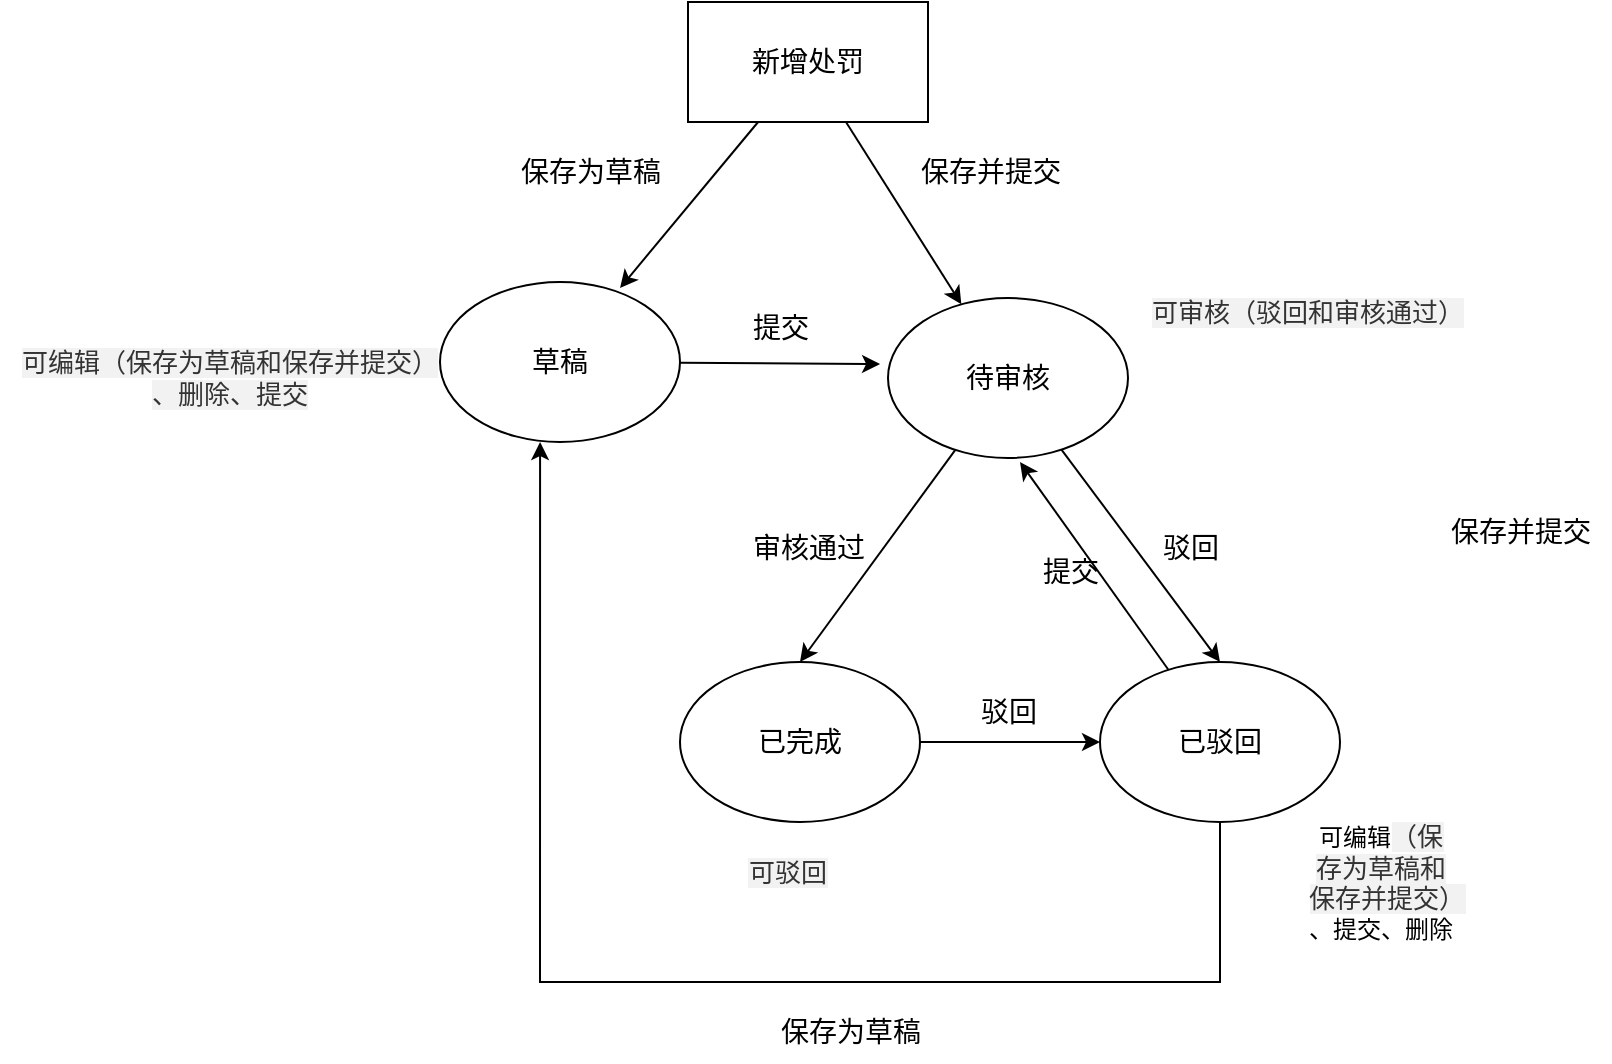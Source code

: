 <mxfile version="24.3.1" type="github">
  <diagram name="第 1 页" id="p_8bD9LJBNQMMYbtDEOI">
    <mxGraphModel dx="1434" dy="746" grid="1" gridSize="10" guides="1" tooltips="1" connect="1" arrows="1" fold="1" page="1" pageScale="1" pageWidth="827" pageHeight="1169" math="0" shadow="0">
      <root>
        <mxCell id="0" />
        <mxCell id="1" parent="0" />
        <mxCell id="-ruwcqV90Up8UHWm4ljY-1" value="草稿" style="ellipse;whiteSpace=wrap;html=1;fontSize=14;" parent="1" vertex="1">
          <mxGeometry x="230" y="260" width="120" height="80" as="geometry" />
        </mxCell>
        <mxCell id="-ruwcqV90Up8UHWm4ljY-7" style="rounded=0;orthogonalLoop=1;jettySize=auto;html=1;fontFamily=Helvetica;fontSize=12;fontColor=default;autosize=1;resizable=0;" parent="1" source="-ruwcqV90Up8UHWm4ljY-2" target="-ruwcqV90Up8UHWm4ljY-3" edge="1">
          <mxGeometry relative="1" as="geometry" />
        </mxCell>
        <mxCell id="-ruwcqV90Up8UHWm4ljY-2" value="新增处罚" style="rounded=0;whiteSpace=wrap;html=1;fontSize=14;" parent="1" vertex="1">
          <mxGeometry x="354" y="120" width="120" height="60" as="geometry" />
        </mxCell>
        <mxCell id="-ruwcqV90Up8UHWm4ljY-15" style="edgeStyle=none;rounded=0;orthogonalLoop=1;jettySize=auto;html=1;entryX=0.5;entryY=0;entryDx=0;entryDy=0;strokeColor=default;align=center;verticalAlign=middle;fontFamily=Helvetica;fontSize=12;fontColor=default;labelBackgroundColor=default;autosize=1;resizable=0;endArrow=classic;" parent="1" source="-ruwcqV90Up8UHWm4ljY-3" target="-ruwcqV90Up8UHWm4ljY-12" edge="1">
          <mxGeometry relative="1" as="geometry" />
        </mxCell>
        <mxCell id="-ruwcqV90Up8UHWm4ljY-16" style="edgeStyle=none;rounded=0;orthogonalLoop=1;jettySize=auto;html=1;entryX=0.5;entryY=0;entryDx=0;entryDy=0;strokeColor=default;align=center;verticalAlign=middle;fontFamily=Helvetica;fontSize=12;fontColor=default;labelBackgroundColor=default;autosize=1;resizable=0;endArrow=classic;" parent="1" source="-ruwcqV90Up8UHWm4ljY-3" target="-ruwcqV90Up8UHWm4ljY-13" edge="1">
          <mxGeometry relative="1" as="geometry" />
        </mxCell>
        <mxCell id="-ruwcqV90Up8UHWm4ljY-3" value="待审核" style="ellipse;whiteSpace=wrap;html=1;fontSize=14;" parent="1" vertex="1">
          <mxGeometry x="454" y="268" width="120" height="80" as="geometry" />
        </mxCell>
        <mxCell id="-ruwcqV90Up8UHWm4ljY-5" style="rounded=0;orthogonalLoop=1;jettySize=auto;html=1;entryX=0.75;entryY=0.038;entryDx=0;entryDy=0;entryPerimeter=0;fontFamily=Helvetica;fontSize=12;fontColor=default;autosize=1;resizable=0;" parent="1" source="-ruwcqV90Up8UHWm4ljY-2" target="-ruwcqV90Up8UHWm4ljY-1" edge="1">
          <mxGeometry relative="1" as="geometry" />
        </mxCell>
        <mxCell id="-ruwcqV90Up8UHWm4ljY-6" value="&lt;font style=&quot;font-size: 14px;&quot;&gt;保存为草稿&lt;/font&gt;" style="text;html=1;align=center;verticalAlign=middle;resizable=0;points=[];autosize=1;strokeColor=none;fillColor=none;fontFamily=Helvetica;fontSize=12;fontColor=default;" parent="1" vertex="1">
          <mxGeometry x="260" y="190" width="90" height="30" as="geometry" />
        </mxCell>
        <mxCell id="-ruwcqV90Up8UHWm4ljY-8" value="&lt;font style=&quot;font-size: 14px;&quot;&gt;保存并提交&lt;/font&gt;" style="text;html=1;align=center;verticalAlign=middle;resizable=0;points=[];autosize=1;strokeColor=none;fillColor=none;fontFamily=Helvetica;fontSize=12;fontColor=default;labelBackgroundColor=default;" parent="1" vertex="1">
          <mxGeometry x="460" y="190" width="90" height="30" as="geometry" />
        </mxCell>
        <mxCell id="-ruwcqV90Up8UHWm4ljY-9" style="edgeStyle=none;rounded=0;orthogonalLoop=1;jettySize=auto;html=1;entryX=-0.033;entryY=0.413;entryDx=0;entryDy=0;entryPerimeter=0;strokeColor=default;align=center;verticalAlign=middle;fontFamily=Helvetica;fontSize=12;fontColor=default;labelBackgroundColor=default;autosize=1;resizable=0;endArrow=classic;" parent="1" source="-ruwcqV90Up8UHWm4ljY-1" target="-ruwcqV90Up8UHWm4ljY-3" edge="1">
          <mxGeometry relative="1" as="geometry" />
        </mxCell>
        <mxCell id="-ruwcqV90Up8UHWm4ljY-10" value="&lt;font style=&quot;font-size: 14px;&quot;&gt;提交&lt;/font&gt;" style="text;html=1;align=center;verticalAlign=middle;resizable=0;points=[];autosize=1;strokeColor=none;fillColor=none;fontFamily=Helvetica;fontSize=12;fontColor=default;labelBackgroundColor=default;" parent="1" vertex="1">
          <mxGeometry x="375" y="268" width="50" height="30" as="geometry" />
        </mxCell>
        <mxCell id="-ruwcqV90Up8UHWm4ljY-17" value="" style="edgeStyle=none;rounded=0;orthogonalLoop=1;jettySize=auto;html=1;strokeColor=default;align=center;verticalAlign=middle;fontFamily=Helvetica;fontSize=12;fontColor=default;labelBackgroundColor=default;autosize=1;resizable=0;endArrow=classic;" parent="1" source="-ruwcqV90Up8UHWm4ljY-12" target="-ruwcqV90Up8UHWm4ljY-13" edge="1">
          <mxGeometry relative="1" as="geometry" />
        </mxCell>
        <mxCell id="-ruwcqV90Up8UHWm4ljY-12" value="已完成" style="ellipse;whiteSpace=wrap;html=1;fontSize=14;" parent="1" vertex="1">
          <mxGeometry x="350" y="450" width="120" height="80" as="geometry" />
        </mxCell>
        <mxCell id="-ruwcqV90Up8UHWm4ljY-20" style="edgeStyle=orthogonalEdgeStyle;rounded=0;orthogonalLoop=1;jettySize=auto;html=1;strokeColor=default;align=center;verticalAlign=middle;fontFamily=Helvetica;fontSize=12;fontColor=default;labelBackgroundColor=default;autosize=1;resizable=0;endArrow=classic;entryX=1;entryY=0.5;entryDx=0;entryDy=0;" parent="1" edge="1">
          <mxGeometry relative="1" as="geometry">
            <Array as="points">
              <mxPoint x="740" y="490" />
              <mxPoint x="740" y="306" />
              <mxPoint x="610" y="306" />
            </Array>
            <mxPoint x="580" y="306" as="targetPoint" />
          </mxGeometry>
        </mxCell>
        <mxCell id="-ruwcqV90Up8UHWm4ljY-13" value="已驳回" style="ellipse;whiteSpace=wrap;html=1;fontSize=14;" parent="1" vertex="1">
          <mxGeometry x="560" y="450" width="120" height="80" as="geometry" />
        </mxCell>
        <mxCell id="-ruwcqV90Up8UHWm4ljY-18" value="&lt;font style=&quot;font-size: 14px;&quot;&gt;审核通过&lt;/font&gt;" style="text;html=1;align=center;verticalAlign=middle;resizable=0;points=[];autosize=1;strokeColor=none;fillColor=none;fontFamily=Helvetica;fontSize=12;fontColor=default;labelBackgroundColor=default;" parent="1" vertex="1">
          <mxGeometry x="374" y="378" width="80" height="30" as="geometry" />
        </mxCell>
        <mxCell id="-ruwcqV90Up8UHWm4ljY-19" value="&lt;span style=&quot;font-size: 14px;&quot;&gt;驳回&lt;/span&gt;" style="text;html=1;align=center;verticalAlign=middle;resizable=0;points=[];autosize=1;strokeColor=none;fillColor=none;fontFamily=Helvetica;fontSize=12;fontColor=default;labelBackgroundColor=default;" parent="1" vertex="1">
          <mxGeometry x="580" y="378" width="50" height="30" as="geometry" />
        </mxCell>
        <mxCell id="-ruwcqV90Up8UHWm4ljY-21" value="&lt;font style=&quot;font-size: 14px;&quot;&gt;保存并提交&lt;/font&gt;" style="text;html=1;align=center;verticalAlign=middle;resizable=0;points=[];autosize=1;strokeColor=none;fillColor=none;fontFamily=Helvetica;fontSize=12;fontColor=default;labelBackgroundColor=default;" parent="1" vertex="1">
          <mxGeometry x="725" y="370" width="90" height="30" as="geometry" />
        </mxCell>
        <mxCell id="-ruwcqV90Up8UHWm4ljY-22" style="edgeStyle=none;rounded=0;orthogonalLoop=1;jettySize=auto;html=1;entryX=0.417;entryY=1;entryDx=0;entryDy=0;entryPerimeter=0;strokeColor=default;align=center;verticalAlign=middle;fontFamily=Helvetica;fontSize=12;fontColor=default;labelBackgroundColor=default;autosize=1;resizable=0;endArrow=classic;" parent="1" source="-ruwcqV90Up8UHWm4ljY-13" target="-ruwcqV90Up8UHWm4ljY-1" edge="1">
          <mxGeometry relative="1" as="geometry">
            <Array as="points">
              <mxPoint x="620" y="610" />
              <mxPoint x="280" y="610" />
            </Array>
          </mxGeometry>
        </mxCell>
        <mxCell id="-ruwcqV90Up8UHWm4ljY-23" value="&lt;font style=&quot;font-size: 14px;&quot;&gt;保存为草稿&lt;/font&gt;" style="text;html=1;align=center;verticalAlign=middle;resizable=0;points=[];autosize=1;strokeColor=none;fillColor=none;fontFamily=Helvetica;fontSize=12;fontColor=default;labelBackgroundColor=default;" parent="1" vertex="1">
          <mxGeometry x="390" y="620" width="90" height="30" as="geometry" />
        </mxCell>
        <mxCell id="-ruwcqV90Up8UHWm4ljY-25" value="&lt;span style=&quot;color: rgb(51, 51, 51); font-family: &amp;quot;Arial Normal&amp;quot;, Arial; font-size: 13px; text-align: left; background-color: rgb(242, 242, 242);&quot;&gt;可编辑（保存为草稿和保存并提交）&lt;/span&gt;&lt;div&gt;&lt;span style=&quot;color: rgb(51, 51, 51); font-family: &amp;quot;Arial Normal&amp;quot;, Arial; font-size: 13px; text-align: left; background-color: rgb(242, 242, 242);&quot;&gt;、删除、提交&lt;/span&gt;&lt;/div&gt;" style="text;html=1;align=center;verticalAlign=middle;whiteSpace=wrap;rounded=0;fontFamily=Helvetica;fontSize=12;fontColor=default;labelBackgroundColor=default;autosize=1;resizable=0;" parent="1" vertex="1">
          <mxGeometry x="10" y="288" width="230" height="40" as="geometry" />
        </mxCell>
        <mxCell id="-ruwcqV90Up8UHWm4ljY-26" value="&lt;span style=&quot;color: rgb(51, 51, 51); font-family: &amp;quot;Arial Normal&amp;quot;, Arial; font-size: 13px; text-align: left; background-color: rgb(242, 242, 242);&quot;&gt;可审核（驳回和审核通过）&lt;/span&gt;" style="text;html=1;align=center;verticalAlign=middle;whiteSpace=wrap;rounded=0;fontFamily=Helvetica;fontSize=12;fontColor=default;labelBackgroundColor=default;autosize=1;resizable=0;" parent="1" vertex="1">
          <mxGeometry x="574" y="260" width="180" height="30" as="geometry" />
        </mxCell>
        <mxCell id="-ruwcqV90Up8UHWm4ljY-27" value="&lt;span style=&quot;color: rgb(51, 51, 51); font-family: &amp;quot;Arial Normal&amp;quot;, Arial; font-size: 13px; text-align: left; background-color: rgb(242, 242, 242);&quot;&gt;可驳回&lt;/span&gt;" style="text;html=1;align=center;verticalAlign=middle;whiteSpace=wrap;rounded=0;fontFamily=Helvetica;fontSize=12;fontColor=default;labelBackgroundColor=default;autosize=1;resizable=0;" parent="1" vertex="1">
          <mxGeometry x="374" y="540" width="60" height="30" as="geometry" />
        </mxCell>
        <mxCell id="-ruwcqV90Up8UHWm4ljY-28" value="&lt;font style=&quot;font-size: 14px;&quot;&gt;驳回&lt;/font&gt;" style="text;html=1;align=center;verticalAlign=middle;resizable=0;points=[];autosize=1;strokeColor=none;fillColor=none;fontFamily=Helvetica;fontSize=12;fontColor=default;labelBackgroundColor=default;" parent="1" vertex="1">
          <mxGeometry x="489" y="460" width="50" height="30" as="geometry" />
        </mxCell>
        <mxCell id="-ruwcqV90Up8UHWm4ljY-29" value="可编辑&lt;span style=&quot;color: rgb(51, 51, 51); font-family: &amp;quot;Arial Normal&amp;quot;, Arial; font-size: 13px; text-align: left; text-wrap: wrap; background-color: rgb(242, 242, 242);&quot;&gt;（保存为草稿和保存并提交）&lt;/span&gt;&lt;div&gt;、提交、删除&lt;/div&gt;" style="text;html=1;align=center;verticalAlign=middle;resizable=0;points=[];autosize=1;strokeColor=none;fillColor=none;fontFamily=Helvetica;fontSize=12;fontColor=default;labelBackgroundColor=default;" parent="1" vertex="1">
          <mxGeometry x="585" y="540" width="230" height="40" as="geometry" />
        </mxCell>
        <mxCell id="88nGcukUzfIFzOMYIkmj-1" value="&lt;font style=&quot;font-size: 14px;&quot;&gt;提交&lt;/font&gt;" style="text;html=1;align=center;verticalAlign=middle;resizable=0;points=[];autosize=1;strokeColor=none;fillColor=none;fontFamily=Helvetica;fontSize=12;fontColor=default;labelBackgroundColor=default;" vertex="1" parent="1">
          <mxGeometry x="520" y="390" width="50" height="30" as="geometry" />
        </mxCell>
        <mxCell id="88nGcukUzfIFzOMYIkmj-2" style="edgeStyle=none;rounded=0;orthogonalLoop=1;jettySize=auto;html=1;strokeColor=default;align=center;verticalAlign=middle;fontFamily=Helvetica;fontSize=12;fontColor=default;labelBackgroundColor=default;autosize=1;resizable=0;endArrow=classic;" edge="1" parent="1" source="-ruwcqV90Up8UHWm4ljY-13">
          <mxGeometry relative="1" as="geometry">
            <mxPoint x="360" y="310" as="sourcePoint" />
            <mxPoint x="520" y="350" as="targetPoint" />
          </mxGeometry>
        </mxCell>
      </root>
    </mxGraphModel>
  </diagram>
</mxfile>
